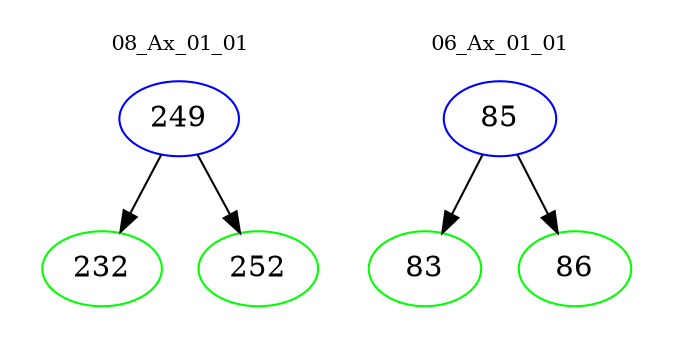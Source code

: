 digraph{
subgraph cluster_0 {
color = white
label = "08_Ax_01_01";
fontsize=10;
T0_249 [label="249", color="blue"]
T0_249 -> T0_232 [color="black"]
T0_232 [label="232", color="green"]
T0_249 -> T0_252 [color="black"]
T0_252 [label="252", color="green"]
}
subgraph cluster_1 {
color = white
label = "06_Ax_01_01";
fontsize=10;
T1_85 [label="85", color="blue"]
T1_85 -> T1_83 [color="black"]
T1_83 [label="83", color="green"]
T1_85 -> T1_86 [color="black"]
T1_86 [label="86", color="green"]
}
}
